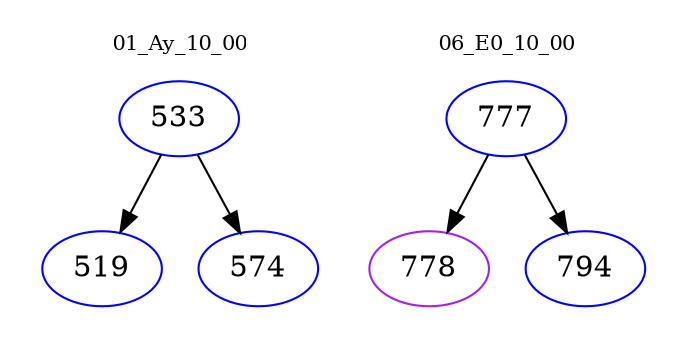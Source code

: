 digraph{
subgraph cluster_0 {
color = white
label = "01_Ay_10_00";
fontsize=10;
T0_533 [label="533", color="blue"]
T0_533 -> T0_519 [color="black"]
T0_519 [label="519", color="blue"]
T0_533 -> T0_574 [color="black"]
T0_574 [label="574", color="blue"]
}
subgraph cluster_1 {
color = white
label = "06_E0_10_00";
fontsize=10;
T1_777 [label="777", color="blue"]
T1_777 -> T1_778 [color="black"]
T1_778 [label="778", color="purple"]
T1_777 -> T1_794 [color="black"]
T1_794 [label="794", color="blue"]
}
}
